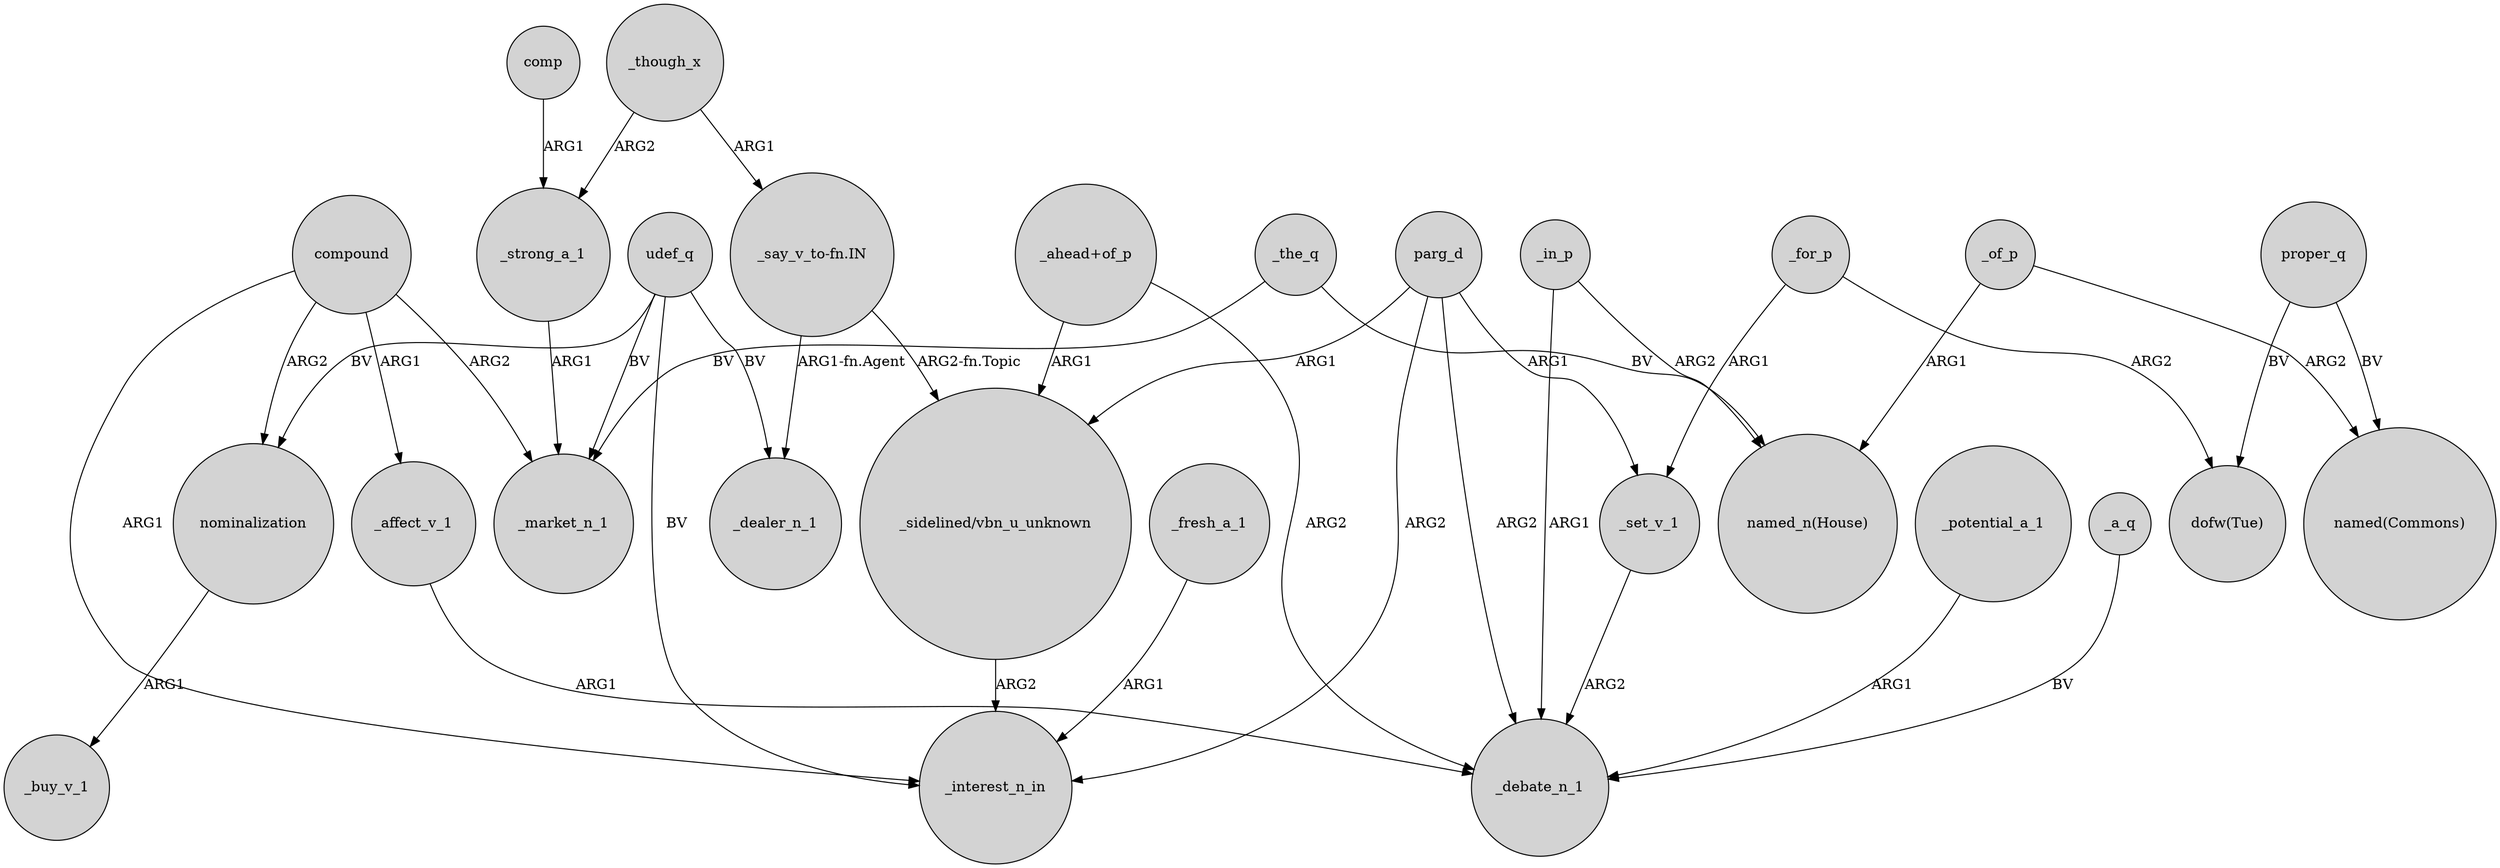 digraph {
	node [shape=circle style=filled]
	compound -> _market_n_1 [label=ARG2]
	_of_p -> "named_n(House)" [label=ARG1]
	parg_d -> _interest_n_in [label=ARG2]
	_strong_a_1 -> _market_n_1 [label=ARG1]
	_for_p -> "dofw(Tue)" [label=ARG2]
	"_say_v_to-fn.IN" -> _dealer_n_1 [label="ARG1-fn.Agent"]
	compound -> _affect_v_1 [label=ARG1]
	"_sidelined/vbn_u_unknown" -> _interest_n_in [label=ARG2]
	parg_d -> "_sidelined/vbn_u_unknown" [label=ARG1]
	proper_q -> "named(Commons)" [label=BV]
	compound -> nominalization [label=ARG2]
	udef_q -> _market_n_1 [label=BV]
	udef_q -> _interest_n_in [label=BV]
	nominalization -> _buy_v_1 [label=ARG1]
	proper_q -> "dofw(Tue)" [label=BV]
	parg_d -> _debate_n_1 [label=ARG2]
	"_say_v_to-fn.IN" -> "_sidelined/vbn_u_unknown" [label="ARG2-fn.Topic"]
	_the_q -> "named_n(House)" [label=BV]
	_though_x -> _strong_a_1 [label=ARG2]
	comp -> _strong_a_1 [label=ARG1]
	_of_p -> "named(Commons)" [label=ARG2]
	_potential_a_1 -> _debate_n_1 [label=ARG1]
	_in_p -> _debate_n_1 [label=ARG1]
	_though_x -> "_say_v_to-fn.IN" [label=ARG1]
	_fresh_a_1 -> _interest_n_in [label=ARG1]
	_a_q -> _debate_n_1 [label=BV]
	_set_v_1 -> _debate_n_1 [label=ARG2]
	_affect_v_1 -> _debate_n_1 [label=ARG1]
	"_ahead+of_p" -> _debate_n_1 [label=ARG2]
	udef_q -> nominalization [label=BV]
	_for_p -> _set_v_1 [label=ARG1]
	parg_d -> _set_v_1 [label=ARG1]
	_in_p -> "named_n(House)" [label=ARG2]
	udef_q -> _dealer_n_1 [label=BV]
	compound -> _interest_n_in [label=ARG1]
	_the_q -> _market_n_1 [label=BV]
	"_ahead+of_p" -> "_sidelined/vbn_u_unknown" [label=ARG1]
}
